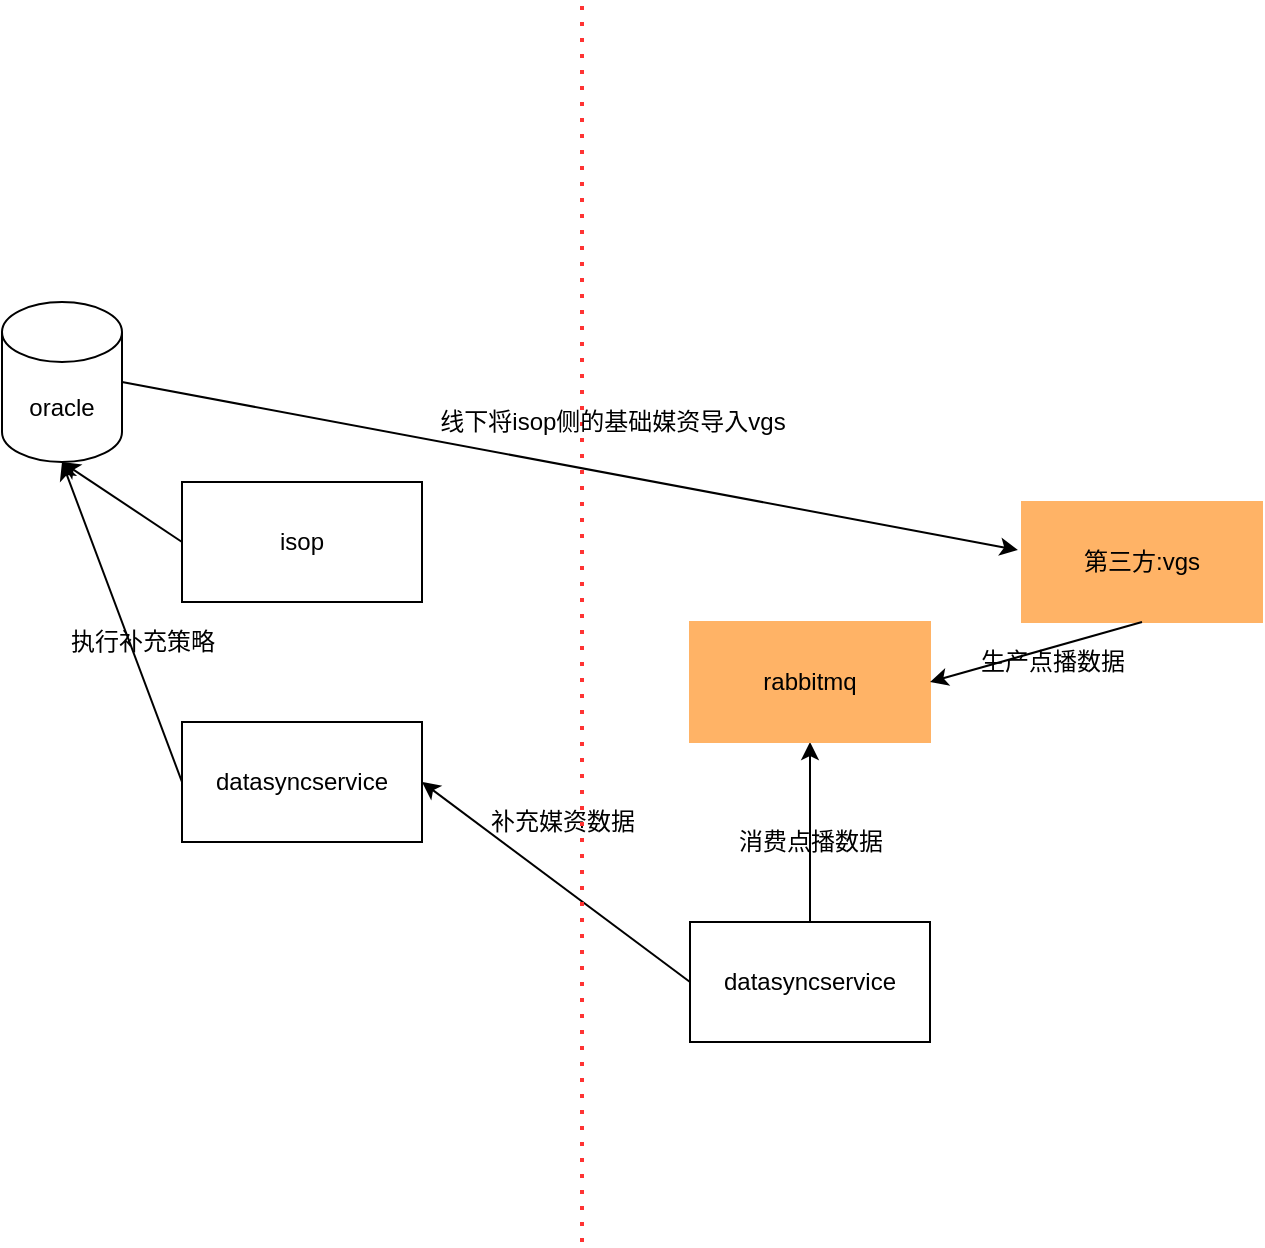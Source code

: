 <mxfile version="14.9.9" type="github">
  <diagram id="YmTmdFHc6FyqDe_sH9pm" name="Page-1">
    <mxGraphModel dx="942" dy="697" grid="1" gridSize="10" guides="1" tooltips="1" connect="1" arrows="1" fold="1" page="1" pageScale="1" pageWidth="827" pageHeight="1169" math="0" shadow="0">
      <root>
        <mxCell id="0" />
        <mxCell id="1" parent="0" />
        <mxCell id="E_clfPxVyfNsttlyrmuA-35" value="isop" style="whiteSpace=wrap;html=1;" parent="1" vertex="1">
          <mxGeometry x="160" y="780" width="120" height="60" as="geometry" />
        </mxCell>
        <mxCell id="E_clfPxVyfNsttlyrmuA-40" value="oracle" style="shape=cylinder3;whiteSpace=wrap;html=1;boundedLbl=1;backgroundOutline=1;size=15;" parent="1" vertex="1">
          <mxGeometry x="70" y="690" width="60" height="80" as="geometry" />
        </mxCell>
        <mxCell id="E_clfPxVyfNsttlyrmuA-42" value="" style="endArrow=classic;html=1;exitX=0;exitY=0.5;exitDx=0;exitDy=0;entryX=0.5;entryY=1;entryDx=0;entryDy=0;entryPerimeter=0;" parent="1" source="E_clfPxVyfNsttlyrmuA-35" target="E_clfPxVyfNsttlyrmuA-40" edge="1">
          <mxGeometry width="50" height="50" relative="1" as="geometry">
            <mxPoint x="410" y="750" as="sourcePoint" />
            <mxPoint x="460" y="700" as="targetPoint" />
          </mxGeometry>
        </mxCell>
        <mxCell id="E_clfPxVyfNsttlyrmuA-46" value="datasyncservice" style="whiteSpace=wrap;html=1;" parent="1" vertex="1">
          <mxGeometry x="160" y="900" width="120" height="60" as="geometry" />
        </mxCell>
        <mxCell id="E_clfPxVyfNsttlyrmuA-47" value="" style="edgeStyle=orthogonalEdgeStyle;rounded=0;orthogonalLoop=1;jettySize=auto;html=1;" parent="1" source="E_clfPxVyfNsttlyrmuA-48" target="E_clfPxVyfNsttlyrmuA-60" edge="1">
          <mxGeometry relative="1" as="geometry" />
        </mxCell>
        <mxCell id="E_clfPxVyfNsttlyrmuA-48" value="datasyncservice" style="whiteSpace=wrap;html=1;" parent="1" vertex="1">
          <mxGeometry x="414" y="1000" width="120" height="60" as="geometry" />
        </mxCell>
        <mxCell id="E_clfPxVyfNsttlyrmuA-49" value="第三方:vgs" style="whiteSpace=wrap;html=1;strokeColor=#FFB366;fillColor=#FFB366;" parent="1" vertex="1">
          <mxGeometry x="580" y="790" width="120" height="60" as="geometry" />
        </mxCell>
        <mxCell id="E_clfPxVyfNsttlyrmuA-55" value="" style="endArrow=classic;html=1;exitX=0;exitY=0.5;exitDx=0;exitDy=0;entryX=1;entryY=0.5;entryDx=0;entryDy=0;entryPerimeter=0;" parent="1" source="E_clfPxVyfNsttlyrmuA-48" target="E_clfPxVyfNsttlyrmuA-46" edge="1">
          <mxGeometry width="50" height="50" relative="1" as="geometry">
            <mxPoint x="410" y="840" as="sourcePoint" />
            <mxPoint x="460" y="790" as="targetPoint" />
          </mxGeometry>
        </mxCell>
        <mxCell id="E_clfPxVyfNsttlyrmuA-56" value="补充媒资数据" style="text;html=1;align=center;verticalAlign=middle;resizable=0;points=[];autosize=1;strokeColor=none;" parent="1" vertex="1">
          <mxGeometry x="305" y="940" width="90" height="20" as="geometry" />
        </mxCell>
        <mxCell id="E_clfPxVyfNsttlyrmuA-57" value="" style="endArrow=classic;html=1;exitX=0;exitY=0.5;exitDx=0;exitDy=0;" parent="1" source="E_clfPxVyfNsttlyrmuA-46" edge="1">
          <mxGeometry width="50" height="50" relative="1" as="geometry">
            <mxPoint x="410" y="840" as="sourcePoint" />
            <mxPoint x="100" y="770" as="targetPoint" />
          </mxGeometry>
        </mxCell>
        <mxCell id="E_clfPxVyfNsttlyrmuA-58" value="执行补充策略" style="text;html=1;align=center;verticalAlign=middle;resizable=0;points=[];autosize=1;strokeColor=none;" parent="1" vertex="1">
          <mxGeometry x="95" y="850" width="90" height="20" as="geometry" />
        </mxCell>
        <mxCell id="E_clfPxVyfNsttlyrmuA-60" value="rabbitmq" style="whiteSpace=wrap;html=1;fillColor=#FFB366;strokeColor=#FFB366;" parent="1" vertex="1">
          <mxGeometry x="414" y="850" width="120" height="60" as="geometry" />
        </mxCell>
        <mxCell id="E_clfPxVyfNsttlyrmuA-61" value="" style="endArrow=classic;html=1;exitX=0.5;exitY=1;exitDx=0;exitDy=0;entryX=1;entryY=0.5;entryDx=0;entryDy=0;" parent="1" source="E_clfPxVyfNsttlyrmuA-49" target="E_clfPxVyfNsttlyrmuA-60" edge="1">
          <mxGeometry width="50" height="50" relative="1" as="geometry">
            <mxPoint x="370" y="990" as="sourcePoint" />
            <mxPoint x="420" y="940" as="targetPoint" />
          </mxGeometry>
        </mxCell>
        <mxCell id="E_clfPxVyfNsttlyrmuA-62" value="生产点播数据" style="text;html=1;align=center;verticalAlign=middle;resizable=0;points=[];autosize=1;strokeColor=none;" parent="1" vertex="1">
          <mxGeometry x="550" y="860" width="90" height="20" as="geometry" />
        </mxCell>
        <mxCell id="E_clfPxVyfNsttlyrmuA-63" value="消费点播数据" style="text;html=1;align=center;verticalAlign=middle;resizable=0;points=[];autosize=1;strokeColor=none;" parent="1" vertex="1">
          <mxGeometry x="429" y="950" width="90" height="20" as="geometry" />
        </mxCell>
        <mxCell id="E_clfPxVyfNsttlyrmuA-69" value="" style="endArrow=none;dashed=1;html=1;dashPattern=1 3;strokeWidth=2;strokeColor=#FF3333;" parent="1" edge="1">
          <mxGeometry width="50" height="50" relative="1" as="geometry">
            <mxPoint x="360" y="1160" as="sourcePoint" />
            <mxPoint x="360" y="540" as="targetPoint" />
          </mxGeometry>
        </mxCell>
        <mxCell id="E_clfPxVyfNsttlyrmuA-70" value="" style="endArrow=classic;html=1;exitX=1;exitY=0.5;exitDx=0;exitDy=0;entryX=-0.017;entryY=0.4;entryDx=0;entryDy=0;entryPerimeter=0;exitPerimeter=0;" parent="1" source="E_clfPxVyfNsttlyrmuA-40" target="E_clfPxVyfNsttlyrmuA-49" edge="1">
          <mxGeometry width="50" height="50" relative="1" as="geometry">
            <mxPoint x="390" y="910" as="sourcePoint" />
            <mxPoint x="440" y="860" as="targetPoint" />
          </mxGeometry>
        </mxCell>
        <mxCell id="E_clfPxVyfNsttlyrmuA-72" value="线下将isop侧的基础媒资导入vgs" style="text;html=1;align=center;verticalAlign=middle;resizable=0;points=[];autosize=1;strokeColor=none;" parent="1" vertex="1">
          <mxGeometry x="280" y="740" width="190" height="20" as="geometry" />
        </mxCell>
      </root>
    </mxGraphModel>
  </diagram>
</mxfile>
